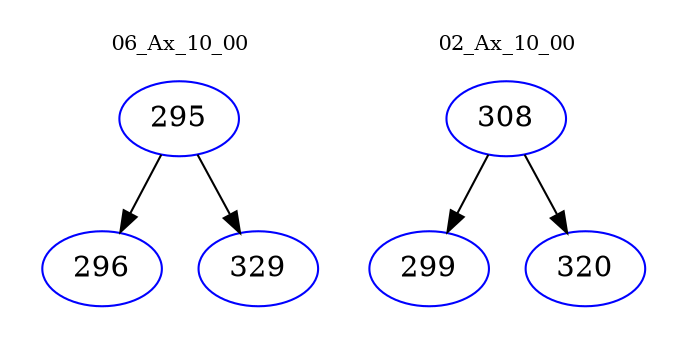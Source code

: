 digraph{
subgraph cluster_0 {
color = white
label = "06_Ax_10_00";
fontsize=10;
T0_295 [label="295", color="blue"]
T0_295 -> T0_296 [color="black"]
T0_296 [label="296", color="blue"]
T0_295 -> T0_329 [color="black"]
T0_329 [label="329", color="blue"]
}
subgraph cluster_1 {
color = white
label = "02_Ax_10_00";
fontsize=10;
T1_308 [label="308", color="blue"]
T1_308 -> T1_299 [color="black"]
T1_299 [label="299", color="blue"]
T1_308 -> T1_320 [color="black"]
T1_320 [label="320", color="blue"]
}
}
